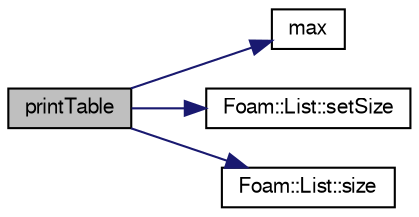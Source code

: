 digraph "printTable"
{
  bgcolor="transparent";
  edge [fontname="FreeSans",fontsize="10",labelfontname="FreeSans",labelfontsize="10"];
  node [fontname="FreeSans",fontsize="10",shape=record];
  rankdir="LR";
  Node127161 [label="printTable",height=0.2,width=0.4,color="black", fillcolor="grey75", style="filled", fontcolor="black"];
  Node127161 -> Node127162 [color="midnightblue",fontsize="10",style="solid",fontname="FreeSans"];
  Node127162 [label="max",height=0.2,width=0.4,color="black",URL="$a21124.html#ac993e906cf2774ae77e666bc24e81733"];
  Node127161 -> Node127163 [color="midnightblue",fontsize="10",style="solid",fontname="FreeSans"];
  Node127163 [label="Foam::List::setSize",height=0.2,width=0.4,color="black",URL="$a25694.html#aedb985ffeaf1bdbfeccc2a8730405703",tooltip="Reset size of List. "];
  Node127161 -> Node127164 [color="midnightblue",fontsize="10",style="solid",fontname="FreeSans"];
  Node127164 [label="Foam::List::size",height=0.2,width=0.4,color="black",URL="$a25694.html#a8a5f6fa29bd4b500caf186f60245b384",tooltip="Override size to be inconsistent with allocated storage. "];
}
